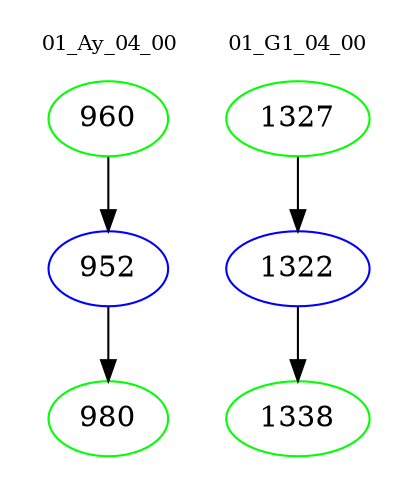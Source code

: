 digraph{
subgraph cluster_0 {
color = white
label = "01_Ay_04_00";
fontsize=10;
T0_960 [label="960", color="green"]
T0_960 -> T0_952 [color="black"]
T0_952 [label="952", color="blue"]
T0_952 -> T0_980 [color="black"]
T0_980 [label="980", color="green"]
}
subgraph cluster_1 {
color = white
label = "01_G1_04_00";
fontsize=10;
T1_1327 [label="1327", color="green"]
T1_1327 -> T1_1322 [color="black"]
T1_1322 [label="1322", color="blue"]
T1_1322 -> T1_1338 [color="black"]
T1_1338 [label="1338", color="green"]
}
}
